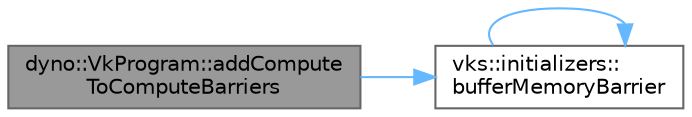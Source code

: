 digraph "dyno::VkProgram::addComputeToComputeBarriers"
{
 // LATEX_PDF_SIZE
  bgcolor="transparent";
  edge [fontname=Helvetica,fontsize=10,labelfontname=Helvetica,labelfontsize=10];
  node [fontname=Helvetica,fontsize=10,shape=box,height=0.2,width=0.4];
  rankdir="LR";
  Node1 [id="Node000001",label="dyno::VkProgram::addCompute\lToComputeBarriers",height=0.2,width=0.4,color="gray40", fillcolor="grey60", style="filled", fontcolor="black",tooltip=" "];
  Node1 -> Node2 [id="edge1_Node000001_Node000002",color="steelblue1",style="solid",tooltip=" "];
  Node2 [id="Node000002",label="vks::initializers::\lbufferMemoryBarrier",height=0.2,width=0.4,color="grey40", fillcolor="white", style="filled",URL="$namespacevks_1_1initializers.html#ad63fa7d4dd0db58c4a398079c34c19d8",tooltip="Initialize a buffer memory barrier with no image transfer ownership."];
  Node2 -> Node2 [id="edge2_Node000002_Node000002",color="steelblue1",style="solid",tooltip=" "];
}

